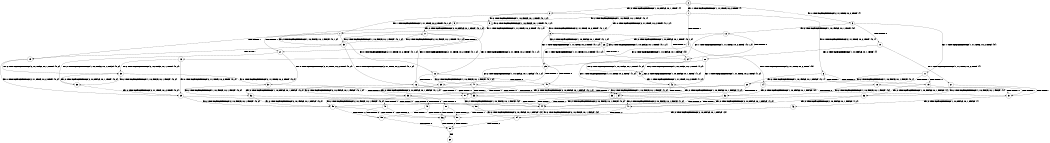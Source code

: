 digraph BCG {
size = "7, 10.5";
center = TRUE;
node [shape = circle];
0 [peripheries = 2];
0 -> 1 [label = "EX !1 !ATOMIC_EXCH_BRANCH (1, +1, TRUE, +0, 2, TRUE) !{}"];
0 -> 2 [label = "EX !2 !ATOMIC_EXCH_BRANCH (1, +0, FALSE, +0, 1, TRUE) !{}"];
0 -> 3 [label = "EX !0 !ATOMIC_EXCH_BRANCH (2, +1, TRUE, +0, 2, TRUE) !{}"];
1 -> 4 [label = "TERMINATE !1"];
1 -> 5 [label = "EX !2 !ATOMIC_EXCH_BRANCH (1, +0, FALSE, +0, 1, FALSE) !{0, 1}"];
1 -> 6 [label = "EX !0 !ATOMIC_EXCH_BRANCH (2, +1, TRUE, +0, 2, TRUE) !{0, 1}"];
2 -> 7 [label = "EX !1 !ATOMIC_EXCH_BRANCH (1, +1, TRUE, +0, 2, TRUE) !{0, 1, 2}"];
2 -> 8 [label = "EX !0 !ATOMIC_EXCH_BRANCH (2, +1, TRUE, +0, 2, TRUE) !{0, 1, 2}"];
2 -> 9 [label = "EX !2 !ATOMIC_EXCH_BRANCH (1, +0, FALSE, +0, 1, TRUE) !{0, 1, 2}"];
3 -> 10 [label = "TERMINATE !0"];
3 -> 11 [label = "EX !1 !ATOMIC_EXCH_BRANCH (1, +1, TRUE, +0, 2, TRUE) !{0}"];
3 -> 12 [label = "EX !2 !ATOMIC_EXCH_BRANCH (1, +0, FALSE, +0, 1, TRUE) !{0}"];
4 -> 13 [label = "EX !2 !ATOMIC_EXCH_BRANCH (1, +0, FALSE, +0, 1, FALSE) !{0}"];
4 -> 14 [label = "EX !0 !ATOMIC_EXCH_BRANCH (2, +1, TRUE, +0, 2, TRUE) !{0}"];
5 -> 15 [label = "TERMINATE !1"];
5 -> 16 [label = "EX !0 !ATOMIC_EXCH_BRANCH (2, +1, TRUE, +0, 2, TRUE) !{0, 1, 2}"];
5 -> 17 [label = "EX !2 !ATOMIC_EXCH_BRANCH (2, +0, FALSE, +0, 1, TRUE) !{0, 1, 2}"];
6 -> 18 [label = "TERMINATE !1"];
6 -> 19 [label = "TERMINATE !0"];
6 -> 20 [label = "EX !2 !ATOMIC_EXCH_BRANCH (1, +0, FALSE, +0, 1, FALSE) !{0, 1}"];
7 -> 21 [label = "TERMINATE !1"];
7 -> 22 [label = "EX !0 !ATOMIC_EXCH_BRANCH (2, +1, TRUE, +0, 2, TRUE) !{0, 1, 2}"];
7 -> 23 [label = "EX !2 !ATOMIC_EXCH_BRANCH (1, +0, FALSE, +0, 1, FALSE) !{0, 1, 2}"];
8 -> 24 [label = "TERMINATE !0"];
8 -> 25 [label = "EX !1 !ATOMIC_EXCH_BRANCH (1, +1, TRUE, +0, 2, TRUE) !{0, 1, 2}"];
8 -> 26 [label = "EX !2 !ATOMIC_EXCH_BRANCH (1, +0, FALSE, +0, 1, TRUE) !{0, 1, 2}"];
9 -> 7 [label = "EX !1 !ATOMIC_EXCH_BRANCH (1, +1, TRUE, +0, 2, TRUE) !{0, 1, 2}"];
9 -> 8 [label = "EX !0 !ATOMIC_EXCH_BRANCH (2, +1, TRUE, +0, 2, TRUE) !{0, 1, 2}"];
9 -> 9 [label = "EX !2 !ATOMIC_EXCH_BRANCH (1, +0, FALSE, +0, 1, TRUE) !{0, 1, 2}"];
10 -> 27 [label = "EX !1 !ATOMIC_EXCH_BRANCH (1, +1, TRUE, +0, 2, TRUE) !{}"];
10 -> 28 [label = "EX !2 !ATOMIC_EXCH_BRANCH (1, +0, FALSE, +0, 1, TRUE) !{}"];
11 -> 18 [label = "TERMINATE !1"];
11 -> 19 [label = "TERMINATE !0"];
11 -> 20 [label = "EX !2 !ATOMIC_EXCH_BRANCH (1, +0, FALSE, +0, 1, FALSE) !{0, 1}"];
12 -> 24 [label = "TERMINATE !0"];
12 -> 25 [label = "EX !1 !ATOMIC_EXCH_BRANCH (1, +1, TRUE, +0, 2, TRUE) !{0, 1, 2}"];
12 -> 26 [label = "EX !2 !ATOMIC_EXCH_BRANCH (1, +0, FALSE, +0, 1, TRUE) !{0, 1, 2}"];
13 -> 29 [label = "EX !0 !ATOMIC_EXCH_BRANCH (2, +1, TRUE, +0, 2, TRUE) !{0, 2}"];
13 -> 30 [label = "EX !2 !ATOMIC_EXCH_BRANCH (2, +0, FALSE, +0, 1, TRUE) !{0, 2}"];
14 -> 31 [label = "TERMINATE !0"];
14 -> 32 [label = "EX !2 !ATOMIC_EXCH_BRANCH (1, +0, FALSE, +0, 1, FALSE) !{0}"];
15 -> 29 [label = "EX !0 !ATOMIC_EXCH_BRANCH (2, +1, TRUE, +0, 2, TRUE) !{0, 2}"];
15 -> 30 [label = "EX !2 !ATOMIC_EXCH_BRANCH (2, +0, FALSE, +0, 1, TRUE) !{0, 2}"];
16 -> 33 [label = "TERMINATE !1"];
16 -> 34 [label = "TERMINATE !0"];
16 -> 35 [label = "EX !2 !ATOMIC_EXCH_BRANCH (2, +0, FALSE, +0, 1, FALSE) !{0, 1, 2}"];
17 -> 21 [label = "TERMINATE !1"];
17 -> 22 [label = "EX !0 !ATOMIC_EXCH_BRANCH (2, +1, TRUE, +0, 2, TRUE) !{0, 1, 2}"];
17 -> 23 [label = "EX !2 !ATOMIC_EXCH_BRANCH (1, +0, FALSE, +0, 1, FALSE) !{0, 1, 2}"];
18 -> 31 [label = "TERMINATE !0"];
18 -> 32 [label = "EX !2 !ATOMIC_EXCH_BRANCH (1, +0, FALSE, +0, 1, FALSE) !{0}"];
19 -> 31 [label = "TERMINATE !1"];
19 -> 36 [label = "EX !2 !ATOMIC_EXCH_BRANCH (1, +0, FALSE, +0, 1, FALSE) !{1}"];
20 -> 33 [label = "TERMINATE !1"];
20 -> 34 [label = "TERMINATE !0"];
20 -> 35 [label = "EX !2 !ATOMIC_EXCH_BRANCH (2, +0, FALSE, +0, 1, FALSE) !{0, 1, 2}"];
21 -> 37 [label = "EX !0 !ATOMIC_EXCH_BRANCH (2, +1, TRUE, +0, 2, TRUE) !{0, 2}"];
21 -> 38 [label = "EX !2 !ATOMIC_EXCH_BRANCH (1, +0, FALSE, +0, 1, FALSE) !{0, 2}"];
22 -> 39 [label = "TERMINATE !1"];
22 -> 40 [label = "TERMINATE !0"];
22 -> 41 [label = "EX !2 !ATOMIC_EXCH_BRANCH (1, +0, FALSE, +0, 1, FALSE) !{0, 1, 2}"];
23 -> 15 [label = "TERMINATE !1"];
23 -> 16 [label = "EX !0 !ATOMIC_EXCH_BRANCH (2, +1, TRUE, +0, 2, TRUE) !{0, 1, 2}"];
23 -> 17 [label = "EX !2 !ATOMIC_EXCH_BRANCH (2, +0, FALSE, +0, 1, TRUE) !{0, 1, 2}"];
24 -> 42 [label = "EX !1 !ATOMIC_EXCH_BRANCH (1, +1, TRUE, +0, 2, TRUE) !{1, 2}"];
24 -> 43 [label = "EX !2 !ATOMIC_EXCH_BRANCH (1, +0, FALSE, +0, 1, TRUE) !{1, 2}"];
25 -> 39 [label = "TERMINATE !1"];
25 -> 40 [label = "TERMINATE !0"];
25 -> 41 [label = "EX !2 !ATOMIC_EXCH_BRANCH (1, +0, FALSE, +0, 1, FALSE) !{0, 1, 2}"];
26 -> 24 [label = "TERMINATE !0"];
26 -> 25 [label = "EX !1 !ATOMIC_EXCH_BRANCH (1, +1, TRUE, +0, 2, TRUE) !{0, 1, 2}"];
26 -> 26 [label = "EX !2 !ATOMIC_EXCH_BRANCH (1, +0, FALSE, +0, 1, TRUE) !{0, 1, 2}"];
27 -> 31 [label = "TERMINATE !1"];
27 -> 36 [label = "EX !2 !ATOMIC_EXCH_BRANCH (1, +0, FALSE, +0, 1, FALSE) !{1}"];
28 -> 42 [label = "EX !1 !ATOMIC_EXCH_BRANCH (1, +1, TRUE, +0, 2, TRUE) !{1, 2}"];
28 -> 43 [label = "EX !2 !ATOMIC_EXCH_BRANCH (1, +0, FALSE, +0, 1, TRUE) !{1, 2}"];
29 -> 44 [label = "TERMINATE !0"];
29 -> 45 [label = "EX !2 !ATOMIC_EXCH_BRANCH (2, +0, FALSE, +0, 1, FALSE) !{0, 2}"];
30 -> 37 [label = "EX !0 !ATOMIC_EXCH_BRANCH (2, +1, TRUE, +0, 2, TRUE) !{0, 2}"];
30 -> 38 [label = "EX !2 !ATOMIC_EXCH_BRANCH (1, +0, FALSE, +0, 1, FALSE) !{0, 2}"];
31 -> 46 [label = "EX !2 !ATOMIC_EXCH_BRANCH (1, +0, FALSE, +0, 1, FALSE) !{}"];
32 -> 44 [label = "TERMINATE !0"];
32 -> 45 [label = "EX !2 !ATOMIC_EXCH_BRANCH (2, +0, FALSE, +0, 1, FALSE) !{0, 2}"];
33 -> 44 [label = "TERMINATE !0"];
33 -> 45 [label = "EX !2 !ATOMIC_EXCH_BRANCH (2, +0, FALSE, +0, 1, FALSE) !{0, 2}"];
34 -> 44 [label = "TERMINATE !1"];
34 -> 47 [label = "EX !2 !ATOMIC_EXCH_BRANCH (2, +0, FALSE, +0, 1, FALSE) !{1, 2}"];
35 -> 48 [label = "TERMINATE !1"];
35 -> 49 [label = "TERMINATE !2"];
35 -> 50 [label = "TERMINATE !0"];
36 -> 44 [label = "TERMINATE !1"];
36 -> 47 [label = "EX !2 !ATOMIC_EXCH_BRANCH (2, +0, FALSE, +0, 1, FALSE) !{1, 2}"];
37 -> 51 [label = "TERMINATE !0"];
37 -> 52 [label = "EX !2 !ATOMIC_EXCH_BRANCH (1, +0, FALSE, +0, 1, FALSE) !{0, 2}"];
38 -> 29 [label = "EX !0 !ATOMIC_EXCH_BRANCH (2, +1, TRUE, +0, 2, TRUE) !{0, 2}"];
38 -> 30 [label = "EX !2 !ATOMIC_EXCH_BRANCH (2, +0, FALSE, +0, 1, TRUE) !{0, 2}"];
39 -> 51 [label = "TERMINATE !0"];
39 -> 52 [label = "EX !2 !ATOMIC_EXCH_BRANCH (1, +0, FALSE, +0, 1, FALSE) !{0, 2}"];
40 -> 51 [label = "TERMINATE !1"];
40 -> 53 [label = "EX !2 !ATOMIC_EXCH_BRANCH (1, +0, FALSE, +0, 1, FALSE) !{1, 2}"];
41 -> 33 [label = "TERMINATE !1"];
41 -> 34 [label = "TERMINATE !0"];
41 -> 35 [label = "EX !2 !ATOMIC_EXCH_BRANCH (2, +0, FALSE, +0, 1, FALSE) !{0, 1, 2}"];
42 -> 51 [label = "TERMINATE !1"];
42 -> 53 [label = "EX !2 !ATOMIC_EXCH_BRANCH (1, +0, FALSE, +0, 1, FALSE) !{1, 2}"];
43 -> 42 [label = "EX !1 !ATOMIC_EXCH_BRANCH (1, +1, TRUE, +0, 2, TRUE) !{1, 2}"];
43 -> 43 [label = "EX !2 !ATOMIC_EXCH_BRANCH (1, +0, FALSE, +0, 1, TRUE) !{1, 2}"];
44 -> 54 [label = "EX !2 !ATOMIC_EXCH_BRANCH (2, +0, FALSE, +0, 1, FALSE) !{2}"];
45 -> 55 [label = "TERMINATE !2"];
45 -> 56 [label = "TERMINATE !0"];
46 -> 54 [label = "EX !2 !ATOMIC_EXCH_BRANCH (2, +0, FALSE, +0, 1, FALSE) !{2}"];
47 -> 56 [label = "TERMINATE !1"];
47 -> 57 [label = "TERMINATE !2"];
48 -> 55 [label = "TERMINATE !2"];
48 -> 56 [label = "TERMINATE !0"];
49 -> 55 [label = "TERMINATE !1"];
49 -> 57 [label = "TERMINATE !0"];
50 -> 56 [label = "TERMINATE !1"];
50 -> 57 [label = "TERMINATE !2"];
51 -> 58 [label = "EX !2 !ATOMIC_EXCH_BRANCH (1, +0, FALSE, +0, 1, FALSE) !{2}"];
52 -> 44 [label = "TERMINATE !0"];
52 -> 45 [label = "EX !2 !ATOMIC_EXCH_BRANCH (2, +0, FALSE, +0, 1, FALSE) !{0, 2}"];
53 -> 44 [label = "TERMINATE !1"];
53 -> 47 [label = "EX !2 !ATOMIC_EXCH_BRANCH (2, +0, FALSE, +0, 1, FALSE) !{1, 2}"];
54 -> 59 [label = "TERMINATE !2"];
55 -> 59 [label = "TERMINATE !0"];
56 -> 59 [label = "TERMINATE !2"];
57 -> 59 [label = "TERMINATE !1"];
58 -> 54 [label = "EX !2 !ATOMIC_EXCH_BRANCH (2, +0, FALSE, +0, 1, FALSE) !{2}"];
59 -> 60 [label = "exit"];
}
